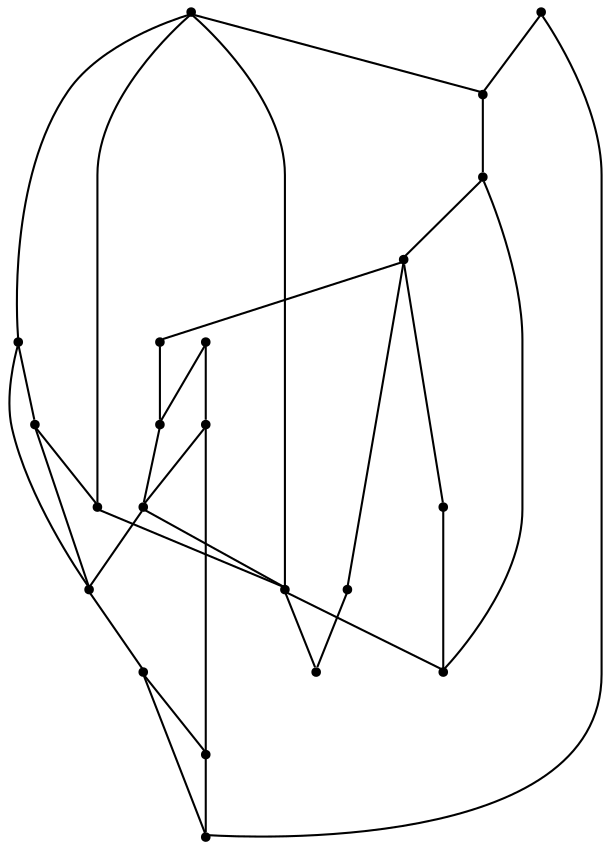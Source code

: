 graph {
  node [shape=point,comment="{\"directed\":false,\"doi\":\"10.4230/LIPIcs.GD.2024.24\",\"figure\":\"4 (1)\"}"]

  v0 [pos="1790.856685510779,806.751755279977"]
  v1 [pos="1738.8313752011945,884.7710694132886"]
  v2 [pos="1738.8313752011945,607.3691201220051"]
  v3 [pos="1704.147877392007,564.0251132306564"]
  v4 [pos="1600.0972567728377,936.7839031151282"]
  v5 [pos="1686.8060648916098,841.4269353608354"]
  v6 [pos="1548.0718192716458,468.66820905691577"]
  v7 [pos="1682.3730558037412,579.399208657743"]
  v8 [pos="1548.0718192716458,538.0186963797365"]
  v9 [pos="1628.9539798617902,611.8856282287794"]
  v10 [pos="1680.2984334977064,645.386221188114"]
  v11 [pos="1652.1224398908153,720.063614336175"]
  v12 [pos="1617.4389420816278,789.4141016589958"]
  v13 [pos="1643.4515336406164,902.10872303427"]
  v14 [pos="1630.5428574196949,670.0142752476779"]
  v15 [pos="1582.7554442724404,858.7645889818166"]
  v16 [pos="1530.7300067712486,824.0894089009585"]
  v17 [pos="1556.7427255218445,399.3177217340948"]
  v18 [pos="1504.7174152122598,754.7389215781375"]
  v19 [pos="1522.05910052105,633.3756005534772"]
  v20 [pos="1461.3630111528737,590.0315936621283"]
  v21 [pos="1400.6666674014832,676.7196074448261"]

  v0 -- v1 [id="-1",pos="1790.856685510779,806.751755279977 1738.8313752011945,884.7710694132886 1738.8313752011945,884.7710694132886 1738.8313752011945,884.7710694132886"]
  v21 -- v20 [id="-2",pos="1400.6666674014832,676.7196074448261 1461.3630111528737,590.0315936621283 1461.3630111528737,590.0315936621283 1461.3630111528737,590.0315936621283"]
  v21 -- v18 [id="-3",pos="1400.6666674014832,676.7196074448261 1504.7174152122598,754.7389215781375 1504.7174152122598,754.7389215781375 1504.7174152122598,754.7389215781375"]
  v20 -- v19 [id="-4",pos="1461.3630111528737,590.0315936621283 1522.05910052105,633.3756005534772 1522.05910052105,633.3756005534772 1522.05910052105,633.3756005534772"]
  v20 -- v17 [id="-5",pos="1461.3630111528737,590.0315936621283 1556.7427255218445,399.3177217340948 1556.7427255218445,399.3177217340948 1556.7427255218445,399.3177217340948"]
  v18 -- v19 [id="-6",pos="1504.7174152122598,754.7389215781375 1522.05910052105,633.3756005534772 1522.05910052105,633.3756005534772 1522.05910052105,633.3756005534772"]
  v19 -- v8 [id="-7",pos="1522.05910052105,633.3756005534772 1548.0718192716458,538.0186963797365 1548.0718192716458,538.0186963797365 1548.0718192716458,538.0186963797365"]
  v19 -- v11 [id="-8",pos="1522.05910052105,633.3756005534772 1652.1224398908153,720.063614336175 1652.1224398908153,720.063614336175 1652.1224398908153,720.063614336175"]
  v16 -- v18 [id="-9",pos="1530.7300067712486,824.0894089009585 1504.7174152122598,754.7389215781375 1504.7174152122598,754.7389215781375 1504.7174152122598,754.7389215781375"]
  v8 -- v6 [id="-10",pos="1548.0718192716458,538.0186963797365 1548.0718192716458,468.66820905691577 1548.0718192716458,468.66820905691577 1548.0718192716458,468.66820905691577"]
  v6 -- v17 [id="-11",pos="1548.0718192716458,468.66820905691577 1556.7427255218445,399.3177217340948 1556.7427255218445,399.3177217340948 1556.7427255218445,399.3177217340948"]
  v17 -- v3 [id="-12",pos="1556.7427255218445,399.3177217340948 1704.147877392007,564.0251132306564 1704.147877392007,564.0251132306564 1704.147877392007,564.0251132306564"]
  v15 -- v12 [id="-13",pos="1582.7554442724404,858.7645889818166 1617.4389420816278,789.4141016589958 1617.4389420816278,789.4141016589958 1617.4389420816278,789.4141016589958"]
  v4 -- v16 [id="-14",pos="1600.0972567728377,936.7839031151282 1530.7300067712486,824.0894089009585 1530.7300067712486,824.0894089009585 1530.7300067712486,824.0894089009585"]
  v4 -- v15 [id="-15",pos="1600.0972567728377,936.7839031151282 1582.7554442724404,858.7645889818166 1582.7554442724404,858.7645889818166 1582.7554442724404,858.7645889818166"]
  v4 -- v13 [id="-16",pos="1600.0972567728377,936.7839031151282 1643.4515336406164,902.10872303427 1643.4515336406164,902.10872303427 1643.4515336406164,902.10872303427"]
  v9 -- v14 [id="-17",pos="1628.9539798617902,611.8856282287794 1630.5428574196949,670.0142752476779 1630.5428574196949,670.0142752476779 1630.5428574196949,670.0142752476779"]
  v9 -- v8 [id="-18",pos="1628.9539798617902,611.8856282287794 1548.0718192716458,538.0186963797365 1548.0718192716458,538.0186963797365 1548.0718192716458,538.0186963797365"]
  v14 -- v10 [id="-19",pos="1630.5428574196949,670.0142752476779 1680.2984334977064,645.386221188114 1680.2984334977064,645.386221188114 1680.2984334977064,645.386221188114"]
  v14 -- v11 [id="-20",pos="1630.5428574196949,670.0142752476779 1652.1224398908153,720.063614336175 1652.1224398908153,720.063614336175 1652.1224398908153,720.063614336175"]
  v13 -- v5 [id="-21",pos="1643.4515336406164,902.10872303427 1686.8060648916098,841.4269353608354 1686.8060648916098,841.4269353608354 1686.8060648916098,841.4269353608354"]
  v11 -- v5 [id="-22",pos="1652.1224398908153,720.063614336175 1686.8060648916098,841.4269353608354 1686.8060648916098,841.4269353608354 1686.8060648916098,841.4269353608354"]
  v11 -- v12 [id="-23",pos="1652.1224398908153,720.063614336175 1617.4389420816278,789.4141016589958 1617.4389420816278,789.4141016589958 1617.4389420816278,789.4141016589958"]
  v10 -- v7 [id="-24",pos="1680.2984334977064,645.386221188114 1682.3730558037412,579.399208657743 1682.3730558037412,579.399208657743 1682.3730558037412,579.399208657743"]
  v10 -- v11 [id="-25",pos="1680.2984334977064,645.386221188114 1652.1224398908153,720.063614336175 1652.1224398908153,720.063614336175 1652.1224398908153,720.063614336175"]
  v10 -- v0 [id="-26",pos="1680.2984334977064,645.386221188114 1790.856685510779,806.751755279977 1790.856685510779,806.751755279977 1790.856685510779,806.751755279977"]
  v7 -- v9 [id="-27",pos="1682.3730558037412,579.399208657743 1628.9539798617902,611.8856282287794 1628.9539798617902,611.8856282287794 1628.9539798617902,611.8856282287794"]
  v7 -- v8 [id="-28",pos="1682.3730558037412,579.399208657743 1548.0718192716458,538.0186963797365 1548.0718192716458,538.0186963797365 1548.0718192716458,538.0186963797365"]
  v3 -- v6 [id="-29",pos="1704.147877392007,564.0251132306564 1548.0718192716458,468.66820905691577 1548.0718192716458,468.66820905691577 1548.0718192716458,468.66820905691577"]
  v1 -- v5 [id="-30",pos="1738.8313752011945,884.7710694132886 1686.8060648916098,841.4269353608354 1686.8060648916098,841.4269353608354 1686.8060648916098,841.4269353608354"]
  v1 -- v4 [id="-31",pos="1738.8313752011945,884.7710694132886 1600.0972567728377,936.7839031151282 1600.0972567728377,936.7839031151282 1600.0972567728377,936.7839031151282"]
  v2 -- v0 [id="-32",pos="1738.8313752011945,607.3691201220051 1790.856685510779,806.751755279977 1790.856685510779,806.751755279977 1790.856685510779,806.751755279977"]
  v2 -- v3 [id="-33",pos="1738.8313752011945,607.3691201220051 1704.147877392007,564.0251132306564 1704.147877392007,564.0251132306564 1704.147877392007,564.0251132306564"]
}